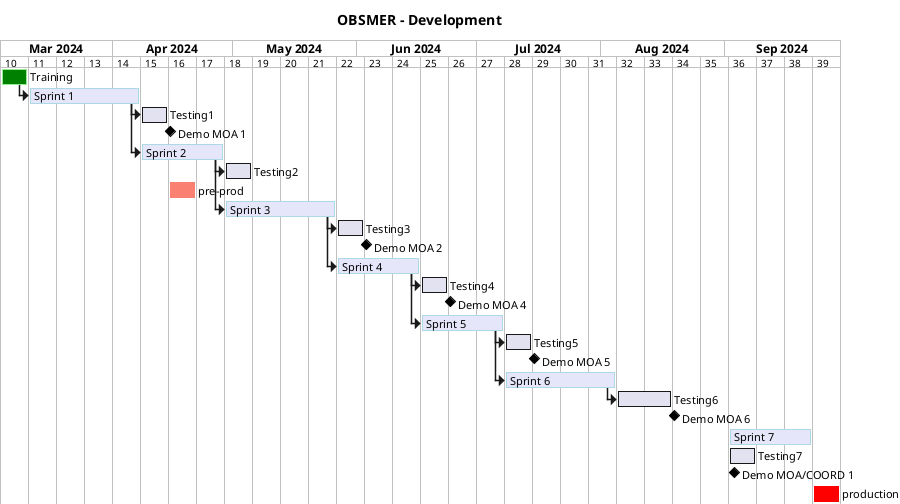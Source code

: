 @startgantt
hide footbox

printscale weekly
projectscale weekly

title OBSMER - Development

Project starts the 2024/03/04
[Training] as [TRAIN1] requires 1 week
[TRAIN1] is colored in Green/LightGreen

[Sprint 1] as [TASK1] requires 4 weeks
[TASK1] is colored in Lavender/LightBlue
[TRAIN1]->[TASK1]

[Testing1] requires 1 week
[TASK1]->[Testing1]
[Demo MOA 1] happens 1 day after [Testing1]'s end

[Sprint 2] as [TASK2] requires 3 weeks
[TASK2] is colored in Lavender/LightBlue
[TASK1]->[TASK2]
[Testing2] requires 1 week
[TASK2]->[Testing2]

[pre-prod] as [PREPROD] requires 1 week and starts the 15th of April 2024
[PREPROD] is colored in salmon

[Sprint 3] as [TASK3] requires 4 weeks
[TASK3] is colored in Lavender/LightBlue
[TASK2]->[TASK3]
[Testing3] requires 1 week
[TASK3]->[Testing3]
[Demo MOA 2] happens 1 day after [Testing3]'s end

[Sprint 4] as [TASK4] requires 3 weeks
[TASK4] is colored in Lavender/LightBlue
[TASK3]->[TASK4]
[Testing4] requires 1 week
[TASK4]->[Testing4]
[Demo MOA 4] happens 1 day after [Testing4]'s end

[Sprint 5] as [TASK5] requires 3 weeks
[TASK5] is colored in Lavender/LightBlue
[TASK4]->[TASK5]
[Testing5] requires 1 week
[TASK5]->[Testing5]
[Demo MOA 5] happens 1 day after [Testing5]'s end

[Sprint 6] as [TASK6] requires 4 weeks
[TASK6] is colored in Lavender/LightBlue
[TASK5]->[TASK6]
[Testing6] requires 2 week
[TASK6]->[Testing6]
[Demo MOA 6] happens 1 day after [Testing6]'s end


[Sprint 7] as [TASK7] requires 3 weeks and starts the 2th of September 2024
[TASK7] is colored in Lavender/LightBlue
[Testing7] requires 1 week and  starts the 2th of September 2024

[Demo MOA/COORD 1] happens 1 day after [Testing7]'s start

[production] as [PROD] requires 1 week and starts the 23th of September 2024
[PROD] is colored in red

@endgantt
